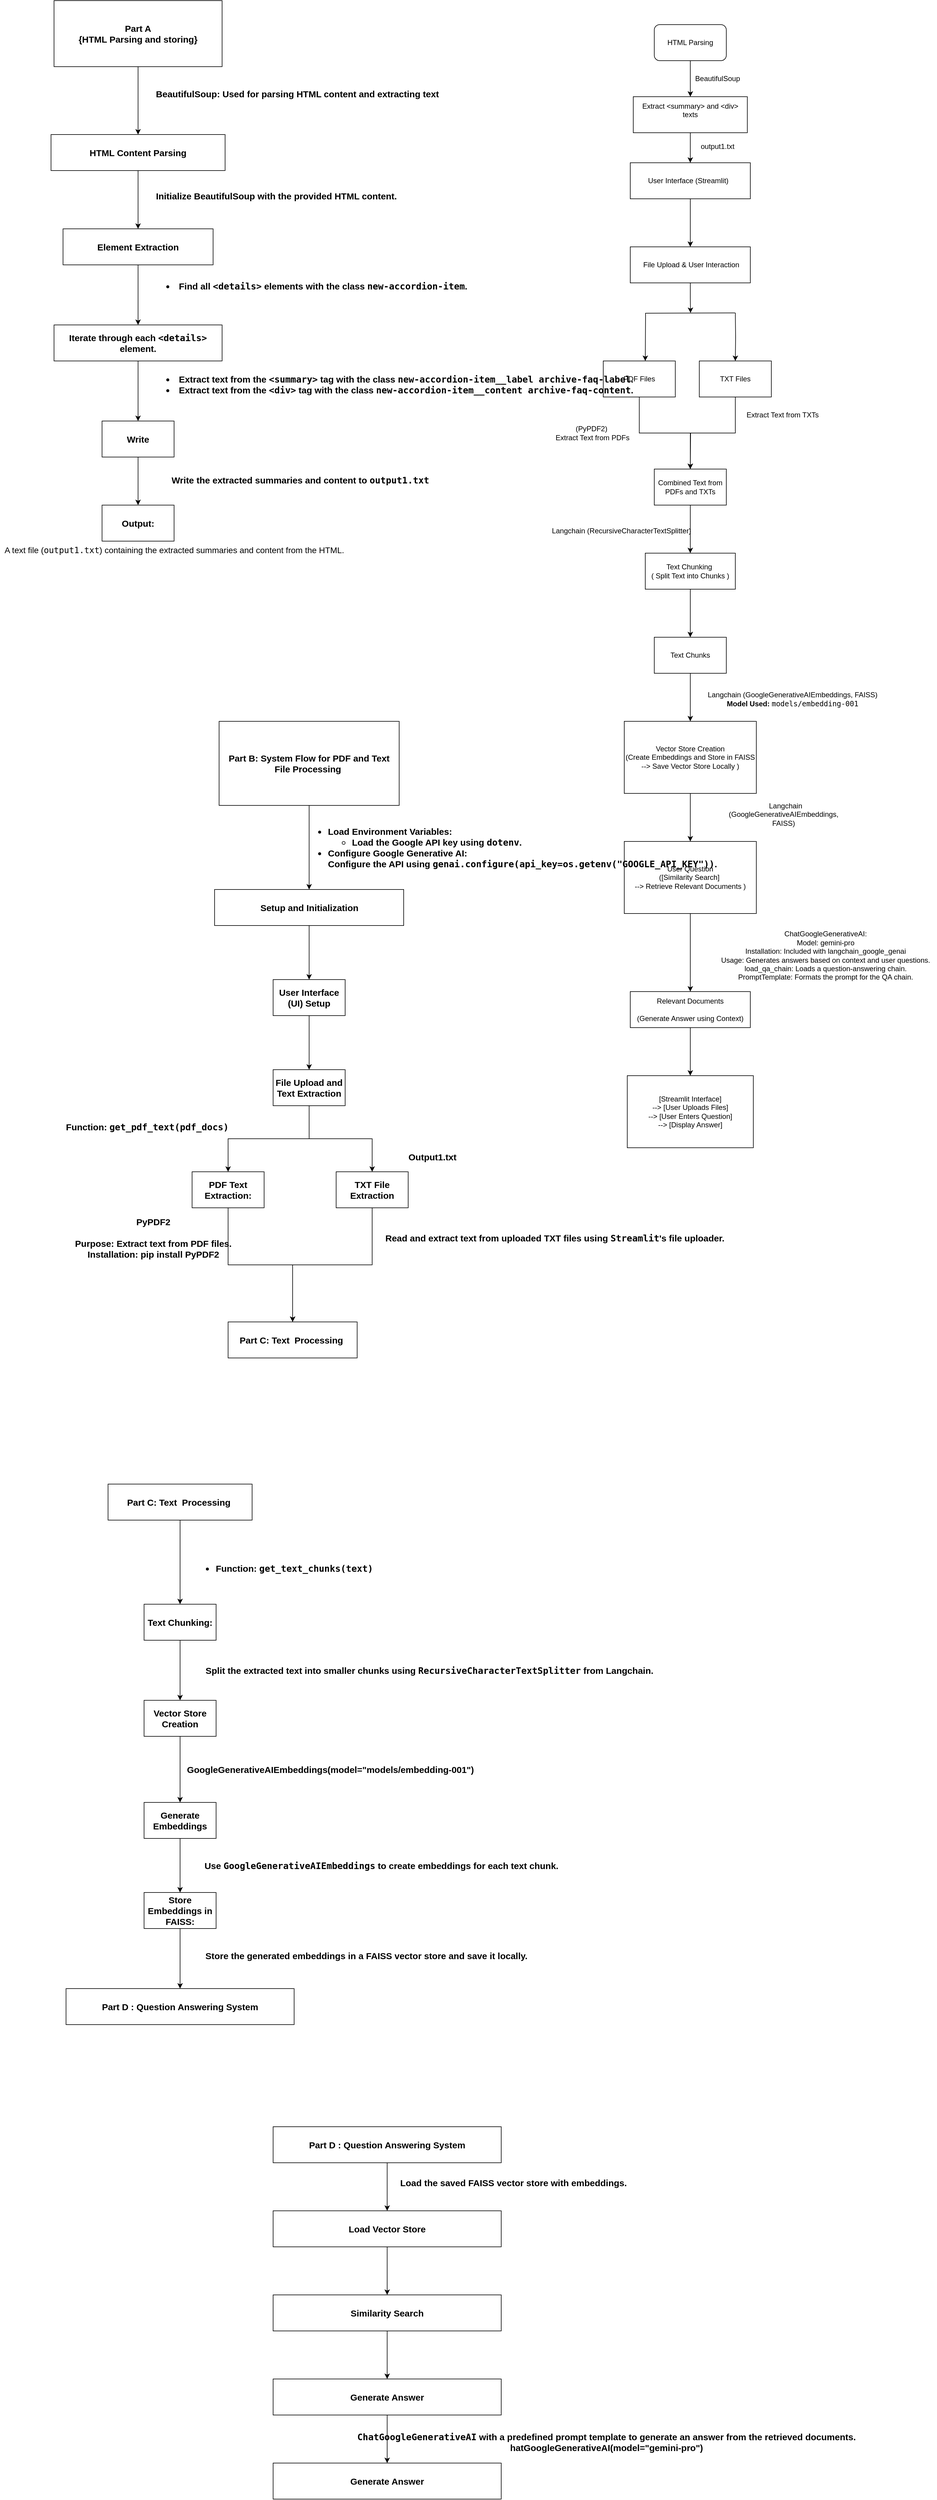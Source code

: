 <mxfile version="24.5.2" type="device">
  <diagram name="Page-1" id="zJCNUP0p3i1AfAWGumln">
    <mxGraphModel dx="2830" dy="1133" grid="1" gridSize="10" guides="1" tooltips="1" connect="1" arrows="1" fold="1" page="1" pageScale="1" pageWidth="850" pageHeight="1100" math="0" shadow="0">
      <root>
        <mxCell id="0" />
        <mxCell id="1" parent="0" />
        <mxCell id="zB3Grk-c7IvwzRDL8q11-29" style="edgeStyle=orthogonalEdgeStyle;rounded=0;orthogonalLoop=1;jettySize=auto;html=1;exitX=0.5;exitY=1;exitDx=0;exitDy=0;entryX=0.5;entryY=0;entryDx=0;entryDy=0;" parent="1" source="zB3Grk-c7IvwzRDL8q11-1" target="zB3Grk-c7IvwzRDL8q11-6" edge="1">
          <mxGeometry relative="1" as="geometry" />
        </mxCell>
        <mxCell id="zB3Grk-c7IvwzRDL8q11-1" value="&lt;span class=&quot;hljs-keyword&quot;&gt;User&lt;/span&gt; Interface (Streamlit)&amp;nbsp;&amp;nbsp;" style="whiteSpace=wrap;html=1;" parent="1" vertex="1">
          <mxGeometry x="350" y="330" width="200" height="60" as="geometry" />
        </mxCell>
        <mxCell id="zB3Grk-c7IvwzRDL8q11-8" value="" style="edgeStyle=orthogonalEdgeStyle;rounded=0;orthogonalLoop=1;jettySize=auto;html=1;" parent="1" target="zB3Grk-c7IvwzRDL8q11-7" edge="1">
          <mxGeometry relative="1" as="geometry">
            <mxPoint x="525" y="580" as="sourcePoint" />
          </mxGeometry>
        </mxCell>
        <mxCell id="zB3Grk-c7IvwzRDL8q11-22" style="edgeStyle=orthogonalEdgeStyle;rounded=0;orthogonalLoop=1;jettySize=auto;html=1;exitX=0.5;exitY=1;exitDx=0;exitDy=0;entryX=0.5;entryY=0;entryDx=0;entryDy=0;" parent="1" edge="1">
          <mxGeometry relative="1" as="geometry">
            <mxPoint x="525" y="580" as="sourcePoint" />
            <mxPoint x="375" y="660" as="targetPoint" />
          </mxGeometry>
        </mxCell>
        <mxCell id="zB3Grk-c7IvwzRDL8q11-24" style="edgeStyle=orthogonalEdgeStyle;rounded=0;orthogonalLoop=1;jettySize=auto;html=1;exitX=0.5;exitY=1;exitDx=0;exitDy=0;" parent="1" source="zB3Grk-c7IvwzRDL8q11-6" edge="1">
          <mxGeometry relative="1" as="geometry">
            <mxPoint x="450.412" y="580" as="targetPoint" />
          </mxGeometry>
        </mxCell>
        <mxCell id="zB3Grk-c7IvwzRDL8q11-6" value="&amp;nbsp;File Upload &lt;span class=&quot;hljs-operator&quot;&gt;&amp;amp;&lt;/span&gt; &lt;span class=&quot;hljs-keyword&quot;&gt;User&lt;/span&gt; Interaction" style="whiteSpace=wrap;html=1;" parent="1" vertex="1">
          <mxGeometry x="350" y="470" width="200" height="60" as="geometry" />
        </mxCell>
        <mxCell id="zB3Grk-c7IvwzRDL8q11-30" style="edgeStyle=orthogonalEdgeStyle;rounded=0;orthogonalLoop=1;jettySize=auto;html=1;exitX=0.5;exitY=1;exitDx=0;exitDy=0;" parent="1" source="zB3Grk-c7IvwzRDL8q11-7" edge="1">
          <mxGeometry relative="1" as="geometry">
            <mxPoint x="450" y="840" as="targetPoint" />
          </mxGeometry>
        </mxCell>
        <mxCell id="zB3Grk-c7IvwzRDL8q11-7" value="TXT Files" style="whiteSpace=wrap;html=1;" parent="1" vertex="1">
          <mxGeometry x="465" y="660" width="120" height="60" as="geometry" />
        </mxCell>
        <mxCell id="0QlMxC_onRyLjHsNwXQV-15" style="edgeStyle=orthogonalEdgeStyle;rounded=0;orthogonalLoop=1;jettySize=auto;html=1;exitX=0.5;exitY=1;exitDx=0;exitDy=0;entryX=0.5;entryY=0;entryDx=0;entryDy=0;" edge="1" parent="1" source="zB3Grk-c7IvwzRDL8q11-9" target="zB3Grk-c7IvwzRDL8q11-25">
          <mxGeometry relative="1" as="geometry" />
        </mxCell>
        <mxCell id="zB3Grk-c7IvwzRDL8q11-9" value="PDF Files" style="whiteSpace=wrap;html=1;" parent="1" vertex="1">
          <mxGeometry x="305" y="660" width="120" height="60" as="geometry" />
        </mxCell>
        <mxCell id="zB3Grk-c7IvwzRDL8q11-15" style="edgeStyle=orthogonalEdgeStyle;rounded=0;orthogonalLoop=1;jettySize=auto;html=1;exitX=0.5;exitY=1;exitDx=0;exitDy=0;" parent="1" source="zB3Grk-c7IvwzRDL8q11-14" edge="1">
          <mxGeometry relative="1" as="geometry">
            <mxPoint x="450.091" y="220" as="targetPoint" />
          </mxGeometry>
        </mxCell>
        <mxCell id="zB3Grk-c7IvwzRDL8q11-14" value="HTML Parsing" style="rounded=1;whiteSpace=wrap;html=1;" parent="1" vertex="1">
          <mxGeometry x="390" y="100" width="120" height="60" as="geometry" />
        </mxCell>
        <mxCell id="zB3Grk-c7IvwzRDL8q11-21" value="" style="edgeStyle=orthogonalEdgeStyle;rounded=0;orthogonalLoop=1;jettySize=auto;html=1;" parent="1" source="zB3Grk-c7IvwzRDL8q11-16" target="zB3Grk-c7IvwzRDL8q11-1" edge="1">
          <mxGeometry relative="1" as="geometry" />
        </mxCell>
        <mxCell id="zB3Grk-c7IvwzRDL8q11-16" value="Extract &amp;lt;summary&amp;gt; and &amp;lt;div&amp;gt; texts &lt;div&gt;&lt;br/&gt;&lt;/div&gt;" style="rounded=0;whiteSpace=wrap;html=1;" parent="1" vertex="1">
          <mxGeometry x="355" y="220" width="190" height="60" as="geometry" />
        </mxCell>
        <mxCell id="zB3Grk-c7IvwzRDL8q11-17" value="BeautifulSoup" style="text;html=1;align=center;verticalAlign=middle;resizable=0;points=[];autosize=1;strokeColor=none;fillColor=none;" parent="1" vertex="1">
          <mxGeometry x="445" y="175" width="100" height="30" as="geometry" />
        </mxCell>
        <mxCell id="zB3Grk-c7IvwzRDL8q11-34" value="" style="edgeStyle=orthogonalEdgeStyle;rounded=0;orthogonalLoop=1;jettySize=auto;html=1;" parent="1" source="zB3Grk-c7IvwzRDL8q11-25" target="zB3Grk-c7IvwzRDL8q11-33" edge="1">
          <mxGeometry relative="1" as="geometry" />
        </mxCell>
        <mxCell id="zB3Grk-c7IvwzRDL8q11-25" value="Combined Text from PDFs and TXTs" style="whiteSpace=wrap;html=1;" parent="1" vertex="1">
          <mxGeometry x="390" y="840" width="120" height="60" as="geometry" />
        </mxCell>
        <mxCell id="zB3Grk-c7IvwzRDL8q11-28" value="output1.txt" style="text;html=1;align=center;verticalAlign=middle;resizable=0;points=[];autosize=1;strokeColor=none;fillColor=none;" parent="1" vertex="1">
          <mxGeometry x="455" y="288" width="80" height="30" as="geometry" />
        </mxCell>
        <mxCell id="zB3Grk-c7IvwzRDL8q11-31" value="(PyPDF2)&lt;br&gt;&amp;nbsp;Extract Text from PDFs" style="text;html=1;align=center;verticalAlign=middle;resizable=0;points=[];autosize=1;strokeColor=none;fillColor=none;" parent="1" vertex="1">
          <mxGeometry x="210" y="760" width="150" height="40" as="geometry" />
        </mxCell>
        <mxCell id="zB3Grk-c7IvwzRDL8q11-32" value="Extract Text from TXTs&amp;nbsp;" style="text;html=1;align=center;verticalAlign=middle;resizable=0;points=[];autosize=1;strokeColor=none;fillColor=none;" parent="1" vertex="1">
          <mxGeometry x="530" y="735" width="150" height="30" as="geometry" />
        </mxCell>
        <mxCell id="zB3Grk-c7IvwzRDL8q11-38" value="" style="edgeStyle=orthogonalEdgeStyle;rounded=0;orthogonalLoop=1;jettySize=auto;html=1;" parent="1" source="zB3Grk-c7IvwzRDL8q11-33" edge="1">
          <mxGeometry relative="1" as="geometry">
            <mxPoint x="450" y="1120" as="targetPoint" />
          </mxGeometry>
        </mxCell>
        <mxCell id="zB3Grk-c7IvwzRDL8q11-33" value="Text Chunking&amp;nbsp;&lt;div&gt;( Split Text into Chunks )&lt;/div&gt;" style="whiteSpace=wrap;html=1;" parent="1" vertex="1">
          <mxGeometry x="375" y="980" width="150" height="60" as="geometry" />
        </mxCell>
        <mxCell id="zB3Grk-c7IvwzRDL8q11-35" value=" Langchain (RecursiveCharacterTextSplitter)" style="text;html=1;align=center;verticalAlign=middle;resizable=0;points=[];autosize=1;strokeColor=none;fillColor=none;" parent="1" vertex="1">
          <mxGeometry x="205" y="928" width="260" height="30" as="geometry" />
        </mxCell>
        <mxCell id="zB3Grk-c7IvwzRDL8q11-41" value="" style="edgeStyle=orthogonalEdgeStyle;rounded=0;orthogonalLoop=1;jettySize=auto;html=1;" parent="1" source="zB3Grk-c7IvwzRDL8q11-39" target="zB3Grk-c7IvwzRDL8q11-40" edge="1">
          <mxGeometry relative="1" as="geometry" />
        </mxCell>
        <mxCell id="zB3Grk-c7IvwzRDL8q11-39" value="Text Chunks" style="rounded=0;whiteSpace=wrap;html=1;" parent="1" vertex="1">
          <mxGeometry x="390" y="1120" width="120" height="60" as="geometry" />
        </mxCell>
        <mxCell id="zB3Grk-c7IvwzRDL8q11-44" value="" style="edgeStyle=orthogonalEdgeStyle;rounded=0;orthogonalLoop=1;jettySize=auto;html=1;" parent="1" source="zB3Grk-c7IvwzRDL8q11-40" target="zB3Grk-c7IvwzRDL8q11-43" edge="1">
          <mxGeometry relative="1" as="geometry" />
        </mxCell>
        <mxCell id="zB3Grk-c7IvwzRDL8q11-40" value="Vector Store Creation&lt;div&gt;(Create Embeddings and Store in FAISS &lt;br/&gt;    --&amp;gt; Save Vector Store Locally )&lt;/div&gt;" style="rounded=0;whiteSpace=wrap;html=1;" parent="1" vertex="1">
          <mxGeometry x="340" y="1260" width="220" height="120" as="geometry" />
        </mxCell>
        <mxCell id="zB3Grk-c7IvwzRDL8q11-42" value="Langchain (GoogleGenerativeAIEmbeddings, FAISS)&lt;div&gt;&lt;strong&gt;Model Used:&lt;/strong&gt; &lt;code&gt;models/embedding-001&lt;/code&gt;&lt;br&gt;&lt;/div&gt;" style="text;html=1;align=center;verticalAlign=middle;resizable=0;points=[];autosize=1;strokeColor=none;fillColor=none;" parent="1" vertex="1">
          <mxGeometry x="465" y="1203" width="310" height="40" as="geometry" />
        </mxCell>
        <mxCell id="zB3Grk-c7IvwzRDL8q11-47" value="" style="edgeStyle=orthogonalEdgeStyle;rounded=0;orthogonalLoop=1;jettySize=auto;html=1;" parent="1" source="zB3Grk-c7IvwzRDL8q11-43" target="zB3Grk-c7IvwzRDL8q11-46" edge="1">
          <mxGeometry relative="1" as="geometry" />
        </mxCell>
        <mxCell id="zB3Grk-c7IvwzRDL8q11-43" value="User Question&lt;div&gt;([Similarity Search]&amp;nbsp;&lt;/div&gt;&lt;div&gt;--&amp;gt; Retrieve Relevant Documents )&lt;/div&gt;" style="rounded=0;whiteSpace=wrap;html=1;" parent="1" vertex="1">
          <mxGeometry x="340" y="1460" width="220" height="120" as="geometry" />
        </mxCell>
        <mxCell id="zB3Grk-c7IvwzRDL8q11-45" value="&lt;span style=&quot;text-wrap: wrap;&quot;&gt;&amp;nbsp; Langchain (GoogleGenerativeAIEmbeddings, FAISS)&lt;/span&gt;" style="text;html=1;align=center;verticalAlign=middle;resizable=0;points=[];autosize=1;strokeColor=none;fillColor=none;" parent="1" vertex="1">
          <mxGeometry x="450" y="1400" width="310" height="30" as="geometry" />
        </mxCell>
        <mxCell id="zB3Grk-c7IvwzRDL8q11-50" value="" style="edgeStyle=orthogonalEdgeStyle;rounded=0;orthogonalLoop=1;jettySize=auto;html=1;" parent="1" source="zB3Grk-c7IvwzRDL8q11-46" target="zB3Grk-c7IvwzRDL8q11-49" edge="1">
          <mxGeometry relative="1" as="geometry" />
        </mxCell>
        <mxCell id="zB3Grk-c7IvwzRDL8q11-46" value="Relevant Documents&lt;div&gt;&lt;br&gt;(Generate Answer using Context)&lt;/div&gt;" style="whiteSpace=wrap;html=1;rounded=0;" parent="1" vertex="1">
          <mxGeometry x="350" y="1710" width="200" height="60" as="geometry" />
        </mxCell>
        <mxCell id="zB3Grk-c7IvwzRDL8q11-48" value="&lt;div&gt;ChatGoogleGenerativeAI:&lt;/div&gt;&lt;div&gt;Model: gemini-pro&lt;/div&gt;&lt;div&gt;Installation: Included with langchain_google_genai&lt;/div&gt;&lt;div&gt;Usage: Generates answers based on context and user questions.&lt;/div&gt;&lt;div&gt;load_qa_chain: Loads a question-answering chain.&lt;/div&gt;&lt;div&gt;PromptTemplate: Formats the prompt for the QA chain.&lt;/div&gt;" style="text;html=1;align=center;verticalAlign=middle;resizable=0;points=[];autosize=1;strokeColor=none;fillColor=none;" parent="1" vertex="1">
          <mxGeometry x="490" y="1600" width="370" height="100" as="geometry" />
        </mxCell>
        <mxCell id="zB3Grk-c7IvwzRDL8q11-49" value="[Streamlit Interface] &lt;br/&gt;    --&amp;gt; [User Uploads Files]&lt;br/&gt;    --&amp;gt; [User Enters Question]&lt;br/&gt;    --&amp;gt; [Display Answer]" style="rounded=0;whiteSpace=wrap;html=1;" parent="1" vertex="1">
          <mxGeometry x="345" y="1850" width="210" height="120" as="geometry" />
        </mxCell>
        <mxCell id="0QlMxC_onRyLjHsNwXQV-3" value="" style="edgeStyle=orthogonalEdgeStyle;rounded=0;orthogonalLoop=1;jettySize=auto;html=1;fontStyle=1;fontSize=15;" edge="1" parent="1" source="0QlMxC_onRyLjHsNwXQV-1" target="0QlMxC_onRyLjHsNwXQV-2">
          <mxGeometry relative="1" as="geometry" />
        </mxCell>
        <mxCell id="0QlMxC_onRyLjHsNwXQV-1" value="&lt;font style=&quot;font-size: 15px;&quot;&gt;&lt;span style=&quot;font-size: 15px;&quot;&gt;Part A&lt;/span&gt;&lt;/font&gt;&lt;div style=&quot;font-size: 15px;&quot;&gt;&lt;font style=&quot;font-size: 15px;&quot;&gt;&lt;span style=&quot;font-size: 15px;&quot;&gt;{HTML Parsing and storing}&lt;/span&gt;&lt;/font&gt;&lt;/div&gt;" style="rounded=0;whiteSpace=wrap;html=1;fontStyle=1;fontSize=15;" vertex="1" parent="1">
          <mxGeometry x="-610" y="60" width="280" height="110" as="geometry" />
        </mxCell>
        <mxCell id="0QlMxC_onRyLjHsNwXQV-6" value="" style="edgeStyle=orthogonalEdgeStyle;rounded=0;orthogonalLoop=1;jettySize=auto;html=1;fontStyle=1;fontSize=15;" edge="1" parent="1" source="0QlMxC_onRyLjHsNwXQV-2" target="0QlMxC_onRyLjHsNwXQV-5">
          <mxGeometry relative="1" as="geometry" />
        </mxCell>
        <mxCell id="0QlMxC_onRyLjHsNwXQV-2" value="&lt;font style=&quot;font-size: 15px;&quot;&gt;&lt;span style=&quot;font-size: 15px;&quot;&gt;HTML Content Parsing&lt;/span&gt;&lt;/font&gt;" style="whiteSpace=wrap;html=1;rounded=0;fontStyle=1;fontSize=15;" vertex="1" parent="1">
          <mxGeometry x="-615" y="283" width="290" height="60" as="geometry" />
        </mxCell>
        <mxCell id="0QlMxC_onRyLjHsNwXQV-4" value="&lt;font style=&quot;font-size: 15px;&quot;&gt;&lt;strong style=&quot;font-size: 15px;&quot;&gt;BeautifulSoup:&lt;/strong&gt; Used for parsing HTML content and extracting text&lt;/font&gt;" style="text;html=1;align=center;verticalAlign=middle;resizable=0;points=[];autosize=1;strokeColor=none;fillColor=none;fontStyle=1;fontSize=15;" vertex="1" parent="1">
          <mxGeometry x="-440" y="200" width="470" height="30" as="geometry" />
        </mxCell>
        <mxCell id="0QlMxC_onRyLjHsNwXQV-9" value="" style="edgeStyle=orthogonalEdgeStyle;rounded=0;orthogonalLoop=1;jettySize=auto;html=1;fontStyle=1;fontSize=15;" edge="1" parent="1" source="0QlMxC_onRyLjHsNwXQV-5" target="0QlMxC_onRyLjHsNwXQV-8">
          <mxGeometry relative="1" as="geometry" />
        </mxCell>
        <mxCell id="0QlMxC_onRyLjHsNwXQV-5" value="&lt;span style=&quot;font-size: 15px;&quot;&gt;&lt;font style=&quot;font-size: 15px;&quot;&gt;Element Extraction&lt;/font&gt;&lt;/span&gt;" style="rounded=0;whiteSpace=wrap;html=1;fontStyle=1;fontSize=15;" vertex="1" parent="1">
          <mxGeometry x="-595" y="440" width="250" height="60" as="geometry" />
        </mxCell>
        <mxCell id="0QlMxC_onRyLjHsNwXQV-7" value="&lt;div style=&quot;font-size: 15px;&quot;&gt;&lt;span style=&quot;background-color: initial; font-size: 15px;&quot;&gt;&lt;font style=&quot;font-size: 15px;&quot;&gt;Initialize BeautifulSoup with the provided HTML content.&lt;/font&gt;&lt;/span&gt;&lt;br style=&quot;font-size: 15px;&quot;&gt;&lt;/div&gt;" style="text;html=1;align=center;verticalAlign=middle;resizable=0;points=[];autosize=1;strokeColor=none;fillColor=none;fontStyle=1;fontSize=15;" vertex="1" parent="1">
          <mxGeometry x="-435" y="370" width="390" height="30" as="geometry" />
        </mxCell>
        <mxCell id="0QlMxC_onRyLjHsNwXQV-13" value="" style="edgeStyle=orthogonalEdgeStyle;rounded=0;orthogonalLoop=1;jettySize=auto;html=1;fontStyle=1;fontSize=15;" edge="1" parent="1" source="0QlMxC_onRyLjHsNwXQV-8" target="0QlMxC_onRyLjHsNwXQV-12">
          <mxGeometry relative="1" as="geometry" />
        </mxCell>
        <mxCell id="0QlMxC_onRyLjHsNwXQV-8" value="&lt;font style=&quot;font-size: 15px;&quot;&gt;&lt;span style=&quot;font-size: 15px;&quot;&gt;Iterate through each &lt;code style=&quot;font-size: 15px;&quot;&gt;&amp;lt;details&amp;gt;&lt;/code&gt; element.&lt;/span&gt;&lt;/font&gt;" style="rounded=0;whiteSpace=wrap;html=1;align=center;fontStyle=1;fontSize=15;" vertex="1" parent="1">
          <mxGeometry x="-610" y="600" width="280" height="60" as="geometry" />
        </mxCell>
        <mxCell id="0QlMxC_onRyLjHsNwXQV-10" value="&lt;li style=&quot;font-size: 15px;&quot;&gt;&lt;font style=&quot;font-size: 15px;&quot;&gt;Find all &lt;code style=&quot;font-size: 15px;&quot;&gt;&amp;lt;details&amp;gt;&lt;/code&gt; elements with the class &lt;code style=&quot;font-size: 15px;&quot;&gt;new-accordion-item&lt;/code&gt;.&lt;/font&gt;&lt;/li&gt;" style="text;html=1;align=left;verticalAlign=middle;resizable=0;points=[];autosize=1;strokeColor=none;fillColor=none;fontStyle=1;fontSize=15;" vertex="1" parent="1">
          <mxGeometry x="-425" y="520" width="490" height="30" as="geometry" />
        </mxCell>
        <mxCell id="0QlMxC_onRyLjHsNwXQV-17" value="" style="edgeStyle=orthogonalEdgeStyle;rounded=0;orthogonalLoop=1;jettySize=auto;html=1;fontStyle=1;fontSize=15;" edge="1" parent="1" source="0QlMxC_onRyLjHsNwXQV-12" target="0QlMxC_onRyLjHsNwXQV-16">
          <mxGeometry relative="1" as="geometry" />
        </mxCell>
        <mxCell id="0QlMxC_onRyLjHsNwXQV-12" value="&lt;font style=&quot;font-size: 15px;&quot;&gt;&lt;span style=&quot;font-size: 15px;&quot;&gt;Write&lt;/span&gt;&lt;/font&gt;" style="rounded=0;whiteSpace=wrap;html=1;fontStyle=1;fontSize=15;" vertex="1" parent="1">
          <mxGeometry x="-530" y="760" width="120" height="60" as="geometry" />
        </mxCell>
        <mxCell id="0QlMxC_onRyLjHsNwXQV-14" value="&lt;div style=&quot;font-size: 15px;&quot;&gt;&lt;br style=&quot;font-size: 15px;&quot;&gt;&lt;/div&gt;&lt;div style=&quot;font-size: 15px;&quot;&gt;&lt;li style=&quot;font-size: 15px;&quot;&gt;Extract text from the&amp;nbsp;&lt;code style=&quot;font-size: 15px;&quot;&gt;&amp;lt;summary&amp;gt;&lt;/code&gt;&amp;nbsp;tag with the class&amp;nbsp;&lt;code style=&quot;font-size: 15px;&quot;&gt;new-accordion-item__label archive-faq-label&lt;/code&gt;.&lt;/li&gt;&lt;li style=&quot;font-size: 15px;&quot;&gt;Extract text from the&amp;nbsp;&lt;code style=&quot;font-size: 15px;&quot;&gt;&amp;lt;div&amp;gt;&lt;/code&gt;&amp;nbsp;tag with the class &lt;code style=&quot;font-size: 15px;&quot;&gt;new-accordion-item__content archive-faq-content&lt;/code&gt;.&lt;/li&gt;&lt;/div&gt;" style="text;html=1;align=left;verticalAlign=middle;resizable=0;points=[];autosize=1;strokeColor=none;fillColor=none;fontStyle=1;fontSize=15;" vertex="1" parent="1">
          <mxGeometry x="-425" y="655" width="740" height="70" as="geometry" />
        </mxCell>
        <mxCell id="0QlMxC_onRyLjHsNwXQV-16" value="&lt;p style=&quot;font-size: 15px;&quot;&gt;&lt;strong style=&quot;font-size: 15px;&quot;&gt;Output:&lt;/strong&gt;&lt;/p&gt;" style="rounded=0;whiteSpace=wrap;html=1;fontStyle=1;fontSize=15;" vertex="1" parent="1">
          <mxGeometry x="-530" y="900" width="120" height="60" as="geometry" />
        </mxCell>
        <mxCell id="0QlMxC_onRyLjHsNwXQV-18" value="&lt;div style=&quot;font-size: 15px;&quot;&gt;&lt;span style=&quot;font-size: 15px; text-wrap: wrap;&quot;&gt;&lt;br style=&quot;font-size: 15px;&quot;&gt;&lt;/span&gt;&lt;/div&gt;" style="text;html=1;align=left;verticalAlign=middle;resizable=0;points=[];autosize=1;strokeColor=none;fillColor=none;fontStyle=1;fontSize=15;" vertex="1" parent="1">
          <mxGeometry x="-390" y="883" width="20" height="30" as="geometry" />
        </mxCell>
        <mxCell id="0QlMxC_onRyLjHsNwXQV-20" value="&lt;font style=&quot;font-size: 14px;&quot;&gt;A text file (&lt;code&gt;output1.txt&lt;/code&gt;) containing the extracted summaries and content from the HTML.&lt;/font&gt;" style="text;html=1;align=center;verticalAlign=middle;resizable=0;points=[];autosize=1;strokeColor=none;fillColor=none;" vertex="1" parent="1">
          <mxGeometry x="-700" y="960" width="580" height="30" as="geometry" />
        </mxCell>
        <mxCell id="0QlMxC_onRyLjHsNwXQV-21" value="Write the extracted summaries and content to &lt;code style=&quot;font-size: 15px;&quot;&gt;output1.txt&lt;/code&gt;" style="text;html=1;align=center;verticalAlign=middle;resizable=0;points=[];autosize=1;strokeColor=none;fillColor=none;fontSize=15;fontStyle=1" vertex="1" parent="1">
          <mxGeometry x="-410" y="843" width="420" height="30" as="geometry" />
        </mxCell>
        <mxCell id="0QlMxC_onRyLjHsNwXQV-25" value="" style="edgeStyle=orthogonalEdgeStyle;rounded=0;orthogonalLoop=1;jettySize=auto;html=1;fontSize=15;fontStyle=1" edge="1" parent="1" source="0QlMxC_onRyLjHsNwXQV-22" target="0QlMxC_onRyLjHsNwXQV-24">
          <mxGeometry relative="1" as="geometry" />
        </mxCell>
        <mxCell id="0QlMxC_onRyLjHsNwXQV-22" value="&lt;font style=&quot;font-size: 15px;&quot;&gt;&lt;span style=&quot;font-size: 15px;&quot;&gt;Part B: System Flow for PDF and Text File Processing&amp;nbsp;&lt;/span&gt;&lt;/font&gt;" style="rounded=0;whiteSpace=wrap;html=1;fontSize=15;fontStyle=1" vertex="1" parent="1">
          <mxGeometry x="-335" y="1260" width="300" height="140" as="geometry" />
        </mxCell>
        <mxCell id="0QlMxC_onRyLjHsNwXQV-23" value="Part C: Text&amp;nbsp; Processing&amp;nbsp;" style="rounded=0;whiteSpace=wrap;html=1;fontSize=15;fontStyle=1" vertex="1" parent="1">
          <mxGeometry x="-320" y="2260" width="215" height="60" as="geometry" />
        </mxCell>
        <mxCell id="0QlMxC_onRyLjHsNwXQV-27" value="" style="edgeStyle=orthogonalEdgeStyle;rounded=0;orthogonalLoop=1;jettySize=auto;html=1;fontSize=15;fontStyle=1" edge="1" parent="1" source="0QlMxC_onRyLjHsNwXQV-24" target="0QlMxC_onRyLjHsNwXQV-26">
          <mxGeometry relative="1" as="geometry" />
        </mxCell>
        <mxCell id="0QlMxC_onRyLjHsNwXQV-24" value="&lt;span style=&quot;font-size: 15px;&quot;&gt;&lt;font style=&quot;font-size: 15px;&quot;&gt;Setup and Initialization&lt;/font&gt;&lt;/span&gt;" style="rounded=0;whiteSpace=wrap;html=1;fontSize=15;fontStyle=1" vertex="1" parent="1">
          <mxGeometry x="-342.5" y="1540" width="315" height="60" as="geometry" />
        </mxCell>
        <mxCell id="0QlMxC_onRyLjHsNwXQV-29" value="" style="edgeStyle=orthogonalEdgeStyle;rounded=0;orthogonalLoop=1;jettySize=auto;html=1;fontSize=15;fontStyle=1" edge="1" parent="1" source="0QlMxC_onRyLjHsNwXQV-26" target="0QlMxC_onRyLjHsNwXQV-28">
          <mxGeometry relative="1" as="geometry" />
        </mxCell>
        <mxCell id="0QlMxC_onRyLjHsNwXQV-26" value="User Interface (UI) Setup" style="rounded=0;whiteSpace=wrap;html=1;fontSize=15;fontStyle=1" vertex="1" parent="1">
          <mxGeometry x="-245" y="1690" width="120" height="60" as="geometry" />
        </mxCell>
        <mxCell id="0QlMxC_onRyLjHsNwXQV-32" style="edgeStyle=orthogonalEdgeStyle;rounded=0;orthogonalLoop=1;jettySize=auto;html=1;exitX=0.5;exitY=1;exitDx=0;exitDy=0;fontSize=15;fontStyle=1" edge="1" parent="1" source="0QlMxC_onRyLjHsNwXQV-28" target="0QlMxC_onRyLjHsNwXQV-30">
          <mxGeometry relative="1" as="geometry" />
        </mxCell>
        <mxCell id="0QlMxC_onRyLjHsNwXQV-28" value="File Upload and Text Extraction" style="rounded=0;whiteSpace=wrap;html=1;fontSize=15;fontStyle=1" vertex="1" parent="1">
          <mxGeometry x="-245" y="1840" width="120" height="60" as="geometry" />
        </mxCell>
        <mxCell id="0QlMxC_onRyLjHsNwXQV-36" style="edgeStyle=orthogonalEdgeStyle;rounded=0;orthogonalLoop=1;jettySize=auto;html=1;exitX=0.5;exitY=1;exitDx=0;exitDy=0;entryX=0.5;entryY=0;entryDx=0;entryDy=0;fontSize=15;fontStyle=1" edge="1" parent="1" source="0QlMxC_onRyLjHsNwXQV-30" target="0QlMxC_onRyLjHsNwXQV-23">
          <mxGeometry relative="1" as="geometry" />
        </mxCell>
        <mxCell id="0QlMxC_onRyLjHsNwXQV-30" value="PDF Text Extraction:" style="rounded=0;whiteSpace=wrap;html=1;fontSize=15;fontStyle=1" vertex="1" parent="1">
          <mxGeometry x="-380" y="2010" width="120" height="60" as="geometry" />
        </mxCell>
        <mxCell id="0QlMxC_onRyLjHsNwXQV-33" style="edgeStyle=orthogonalEdgeStyle;rounded=0;orthogonalLoop=1;jettySize=auto;html=1;exitX=0.5;exitY=1;exitDx=0;exitDy=0;fontSize=15;fontStyle=1" edge="1" parent="1" target="0QlMxC_onRyLjHsNwXQV-34" source="0QlMxC_onRyLjHsNwXQV-28">
          <mxGeometry relative="1" as="geometry">
            <mxPoint x="50" y="1861" as="sourcePoint" />
          </mxGeometry>
        </mxCell>
        <mxCell id="0QlMxC_onRyLjHsNwXQV-38" style="edgeStyle=orthogonalEdgeStyle;rounded=0;orthogonalLoop=1;jettySize=auto;html=1;exitX=0.5;exitY=1;exitDx=0;exitDy=0;entryX=0.5;entryY=0;entryDx=0;entryDy=0;fontSize=15;fontStyle=1" edge="1" parent="1" source="0QlMxC_onRyLjHsNwXQV-34" target="0QlMxC_onRyLjHsNwXQV-23">
          <mxGeometry relative="1" as="geometry" />
        </mxCell>
        <mxCell id="0QlMxC_onRyLjHsNwXQV-34" value="TXT File Extraction" style="rounded=0;whiteSpace=wrap;html=1;fontSize=15;fontStyle=1" vertex="1" parent="1">
          <mxGeometry x="-140" y="2010" width="120" height="60" as="geometry" />
        </mxCell>
        <mxCell id="0QlMxC_onRyLjHsNwXQV-45" value="" style="edgeStyle=orthogonalEdgeStyle;rounded=0;orthogonalLoop=1;jettySize=auto;html=1;fontSize=15;fontStyle=1" edge="1" parent="1" source="0QlMxC_onRyLjHsNwXQV-43" target="0QlMxC_onRyLjHsNwXQV-44">
          <mxGeometry relative="1" as="geometry" />
        </mxCell>
        <mxCell id="0QlMxC_onRyLjHsNwXQV-43" value="&lt;font style=&quot;font-size: 15px;&quot;&gt;&lt;span style=&quot;font-size: 15px;&quot;&gt;Part C: Text&amp;nbsp; Processing&amp;nbsp;&lt;/span&gt;&lt;/font&gt;" style="rounded=0;whiteSpace=wrap;html=1;fontSize=15;fontStyle=1" vertex="1" parent="1">
          <mxGeometry x="-520" y="2530" width="240" height="60" as="geometry" />
        </mxCell>
        <mxCell id="0QlMxC_onRyLjHsNwXQV-47" value="" style="edgeStyle=orthogonalEdgeStyle;rounded=0;orthogonalLoop=1;jettySize=auto;html=1;fontSize=15;fontStyle=1" edge="1" parent="1" source="0QlMxC_onRyLjHsNwXQV-44" target="0QlMxC_onRyLjHsNwXQV-46">
          <mxGeometry relative="1" as="geometry" />
        </mxCell>
        <mxCell id="0QlMxC_onRyLjHsNwXQV-44" value="Text Chunking:" style="rounded=0;whiteSpace=wrap;html=1;fontSize=15;fontStyle=1" vertex="1" parent="1">
          <mxGeometry x="-460" y="2730" width="120" height="60" as="geometry" />
        </mxCell>
        <mxCell id="0QlMxC_onRyLjHsNwXQV-59" style="edgeStyle=orthogonalEdgeStyle;rounded=0;orthogonalLoop=1;jettySize=auto;html=1;exitX=0.5;exitY=1;exitDx=0;exitDy=0;entryX=0.5;entryY=0;entryDx=0;entryDy=0;fontStyle=1;fontSize=15;" edge="1" parent="1" source="0QlMxC_onRyLjHsNwXQV-46" target="0QlMxC_onRyLjHsNwXQV-58">
          <mxGeometry relative="1" as="geometry" />
        </mxCell>
        <mxCell id="0QlMxC_onRyLjHsNwXQV-46" value="Vector Store Creation" style="whiteSpace=wrap;html=1;rounded=0;fontSize=15;fontStyle=1" vertex="1" parent="1">
          <mxGeometry x="-460" y="2890" width="120" height="60" as="geometry" />
        </mxCell>
        <mxCell id="0QlMxC_onRyLjHsNwXQV-63" value="" style="edgeStyle=orthogonalEdgeStyle;rounded=0;orthogonalLoop=1;jettySize=auto;html=1;fontStyle=1;fontSize=15;" edge="1" parent="1" source="0QlMxC_onRyLjHsNwXQV-48" target="0QlMxC_onRyLjHsNwXQV-62">
          <mxGeometry relative="1" as="geometry" />
        </mxCell>
        <mxCell id="0QlMxC_onRyLjHsNwXQV-48" value="Store Embeddings in FAISS:" style="whiteSpace=wrap;html=1;rounded=0;fontSize=15;fontStyle=1" vertex="1" parent="1">
          <mxGeometry x="-460" y="3210" width="120" height="60" as="geometry" />
        </mxCell>
        <mxCell id="0QlMxC_onRyLjHsNwXQV-51" value="&lt;ul style=&quot;font-size: 15px;&quot;&gt;&lt;li style=&quot;font-size: 15px;&quot;&gt;&lt;div style=&quot;text-align: left; font-size: 15px;&quot;&gt;&lt;span style=&quot;background-color: initial; font-size: 15px;&quot;&gt;&lt;span style=&quot;font-size: 15px;&quot;&gt;Load Environment Variables:&lt;/span&gt;&lt;/span&gt;&lt;/div&gt;&lt;ul style=&quot;font-size: 15px;&quot;&gt;&lt;li style=&quot;text-align: left; font-size: 15px;&quot;&gt;&lt;span style=&quot;font-size: 15px;&quot;&gt;Load the Google API key using &lt;code style=&quot;font-size: 15px;&quot;&gt;dotenv&lt;/code&gt;.&lt;/span&gt;&lt;/li&gt;&lt;/ul&gt;&lt;/li&gt;&lt;li style=&quot;font-size: 15px;&quot;&gt;&lt;div style=&quot;text-align: left; font-size: 15px;&quot;&gt;&lt;span style=&quot;background-color: initial; font-size: 15px;&quot;&gt;&lt;span style=&quot;font-size: 15px;&quot;&gt;Configure Google Generative AI:&lt;/span&gt;&lt;/span&gt;&lt;/div&gt;&lt;div style=&quot;text-align: left; font-size: 15px;&quot;&gt;&lt;span style=&quot;font-size: 15px;&quot;&gt;&lt;span style=&quot;background-color: initial; font-size: 15px;&quot;&gt;Configure the API using &lt;/span&gt;&lt;code style=&quot;background-color: initial; font-size: 15px;&quot;&gt;genai.configure(api_key=os.getenv(&quot;GOOGLE_API_KEY&quot;))&lt;/code&gt;&lt;span style=&quot;background-color: initial; font-size: 15px;&quot;&gt;.&lt;/span&gt;&lt;/span&gt;&lt;/div&gt;&lt;/li&gt;&lt;/ul&gt;" style="text;html=1;align=center;verticalAlign=middle;resizable=0;points=[];autosize=1;strokeColor=none;fillColor=none;fontStyle=1;fontSize=15;" vertex="1" parent="1">
          <mxGeometry x="-180" y="1410" width="660" height="120" as="geometry" />
        </mxCell>
        <mxCell id="0QlMxC_onRyLjHsNwXQV-52" value="&lt;font style=&quot;font-size: 15px;&quot;&gt;&lt;span style=&quot;font-size: 15px;&quot;&gt;Function: &lt;code style=&quot;font-size: 15px;&quot;&gt;get_pdf_text(pdf_docs)&lt;/code&gt;&lt;/span&gt;&lt;/font&gt;" style="text;html=1;align=center;verticalAlign=middle;resizable=0;points=[];autosize=1;strokeColor=none;fillColor=none;fontStyle=1;fontSize=15;" vertex="1" parent="1">
          <mxGeometry x="-590" y="1920" width="270" height="30" as="geometry" />
        </mxCell>
        <mxCell id="0QlMxC_onRyLjHsNwXQV-53" value="&lt;div style=&quot;font-size: 15px;&quot;&gt;&lt;font style=&quot;font-size: 15px;&quot;&gt;&lt;span style=&quot;font-size: 15px;&quot;&gt;PyPDF2&lt;/span&gt;&lt;/font&gt;&lt;/div&gt;&lt;div style=&quot;font-size: 15px;&quot;&gt;&lt;font style=&quot;font-size: 15px;&quot;&gt;&lt;span style=&quot;font-size: 15px;&quot;&gt;&lt;br style=&quot;font-size: 15px;&quot;&gt;&lt;/span&gt;&lt;/font&gt;&lt;/div&gt;&lt;div style=&quot;font-size: 15px;&quot;&gt;&lt;font style=&quot;font-size: 15px;&quot;&gt;&lt;span style=&quot;font-size: 15px;&quot;&gt;Purpose: Extract text from PDF files.&lt;/span&gt;&lt;/font&gt;&lt;/div&gt;&lt;div style=&quot;font-size: 15px;&quot;&gt;&lt;font style=&quot;font-size: 15px;&quot;&gt;&lt;span style=&quot;font-size: 15px;&quot;&gt;Installation: pip install PyPDF2&lt;/span&gt;&lt;/font&gt;&lt;/div&gt;" style="text;html=1;align=center;verticalAlign=middle;resizable=0;points=[];autosize=1;strokeColor=none;fillColor=none;fontStyle=1;fontSize=15;" vertex="1" parent="1">
          <mxGeometry x="-580" y="2075" width="270" height="90" as="geometry" />
        </mxCell>
        <mxCell id="0QlMxC_onRyLjHsNwXQV-54" value="Output1.txt" style="text;html=1;align=center;verticalAlign=middle;resizable=0;points=[];autosize=1;strokeColor=none;fillColor=none;fontSize=15;fontStyle=1" vertex="1" parent="1">
          <mxGeometry x="-30" y="1970" width="100" height="30" as="geometry" />
        </mxCell>
        <mxCell id="0QlMxC_onRyLjHsNwXQV-55" value="&lt;font style=&quot;font-size: 15px;&quot;&gt;Read and extract text from uploaded TXT files using &lt;code style=&quot;font-size: 15px;&quot;&gt;Streamlit&lt;/code&gt;&#39;s file uploader.&lt;/font&gt;" style="text;html=1;align=left;verticalAlign=middle;resizable=0;points=[];autosize=1;strokeColor=none;fillColor=none;fontStyle=1;fontSize=15;" vertex="1" parent="1">
          <mxGeometry x="-60" y="2105" width="550" height="30" as="geometry" />
        </mxCell>
        <mxCell id="0QlMxC_onRyLjHsNwXQV-56" value="&lt;ul style=&quot;font-size: 15px;&quot;&gt;&lt;li style=&quot;text-align: left; font-size: 15px;&quot;&gt;&lt;span style=&quot;background-color: initial; font-size: 15px;&quot;&gt;Function: &lt;/span&gt;&lt;code style=&quot;background-color: initial; font-size: 15px;&quot;&gt;get_text_chunks(text)&lt;/code&gt;&lt;/li&gt;&lt;/ul&gt;" style="text;html=1;align=center;verticalAlign=middle;resizable=0;points=[];autosize=1;strokeColor=none;fillColor=none;fontStyle=1;fontSize=15;" vertex="1" parent="1">
          <mxGeometry x="-380" y="2640" width="300" height="60" as="geometry" />
        </mxCell>
        <mxCell id="0QlMxC_onRyLjHsNwXQV-57" value="&lt;div style=&quot;font-size: 15px;&quot;&gt;&lt;font style=&quot;text-align: left; background-color: initial; font-size: 15px;&quot;&gt;&lt;span style=&quot;font-size: 15px;&quot;&gt;&lt;span style=&quot;background-color: initial; font-size: 15px;&quot;&gt;Split the extracted text into smaller chunks using&amp;nbsp;&lt;/span&gt;&lt;code style=&quot;background-color: initial; font-size: 15px;&quot;&gt;RecursiveCharacterTextSplitter&lt;/code&gt;&lt;/span&gt;&lt;/font&gt;&lt;span style=&quot;text-align: left; background-color: initial; font-size: 15px;&quot;&gt;&lt;span style=&quot;font-size: 15px;&quot;&gt;&amp;nbsp;from Langchain.&lt;/span&gt;&lt;/span&gt;&lt;br style=&quot;font-size: 15px;&quot;&gt;&lt;/div&gt;" style="text;html=1;align=center;verticalAlign=middle;resizable=0;points=[];autosize=1;strokeColor=none;fillColor=none;fontStyle=1;fontSize=15;" vertex="1" parent="1">
          <mxGeometry x="-340" y="2825" width="710" height="30" as="geometry" />
        </mxCell>
        <mxCell id="0QlMxC_onRyLjHsNwXQV-60" style="edgeStyle=orthogonalEdgeStyle;rounded=0;orthogonalLoop=1;jettySize=auto;html=1;exitX=0.5;exitY=1;exitDx=0;exitDy=0;entryX=0.5;entryY=0;entryDx=0;entryDy=0;fontStyle=1;fontSize=15;" edge="1" parent="1" source="0QlMxC_onRyLjHsNwXQV-58" target="0QlMxC_onRyLjHsNwXQV-48">
          <mxGeometry relative="1" as="geometry" />
        </mxCell>
        <mxCell id="0QlMxC_onRyLjHsNwXQV-58" value="Generate Embeddings" style="whiteSpace=wrap;html=1;rounded=0;fontSize=15;fontStyle=1" vertex="1" parent="1">
          <mxGeometry x="-460" y="3060" width="120" height="60" as="geometry" />
        </mxCell>
        <mxCell id="0QlMxC_onRyLjHsNwXQV-61" value="&lt;font style=&quot;font-size: 15px;&quot;&gt;&lt;span style=&quot;font-size: 15px;&quot;&gt;Use &lt;code style=&quot;font-size: 15px;&quot;&gt;GoogleGenerativeAIEmbeddings&lt;/code&gt; to create embeddings for each text chunk.&lt;/span&gt;&lt;/font&gt;" style="text;html=1;align=center;verticalAlign=middle;resizable=0;points=[];autosize=1;strokeColor=none;fillColor=none;fontStyle=1;fontSize=15;" vertex="1" parent="1">
          <mxGeometry x="-350" y="3150" width="570" height="30" as="geometry" />
        </mxCell>
        <mxCell id="0QlMxC_onRyLjHsNwXQV-62" value="Part D : Question Answering System" style="rounded=0;whiteSpace=wrap;html=1;fontSize=15;fontStyle=1;" vertex="1" parent="1">
          <mxGeometry x="-590" y="3370" width="380" height="60" as="geometry" />
        </mxCell>
        <mxCell id="0QlMxC_onRyLjHsNwXQV-64" value="&lt;font style=&quot;font-size: 15px;&quot;&gt;&lt;span style=&quot;font-size: 15px;&quot;&gt;Store the generated embeddings in a FAISS vector store and save it locally.&lt;/span&gt;&lt;/font&gt;" style="text;html=1;align=center;verticalAlign=middle;resizable=0;points=[];autosize=1;strokeColor=none;fillColor=none;fontStyle=1;fontSize=15;" vertex="1" parent="1">
          <mxGeometry x="-355" y="3300" width="530" height="30" as="geometry" />
        </mxCell>
        <mxCell id="0QlMxC_onRyLjHsNwXQV-67" value="" style="edgeStyle=orthogonalEdgeStyle;rounded=0;orthogonalLoop=1;jettySize=auto;html=1;fontStyle=1;align=center;fontSize=15;" edge="1" parent="1" source="0QlMxC_onRyLjHsNwXQV-65" target="0QlMxC_onRyLjHsNwXQV-66">
          <mxGeometry relative="1" as="geometry" />
        </mxCell>
        <mxCell id="0QlMxC_onRyLjHsNwXQV-65" value="Part D : Question Answering System" style="rounded=0;whiteSpace=wrap;html=1;fontSize=15;fontStyle=1;align=center;" vertex="1" parent="1">
          <mxGeometry x="-245" y="3600" width="380" height="60" as="geometry" />
        </mxCell>
        <mxCell id="0QlMxC_onRyLjHsNwXQV-70" value="" style="edgeStyle=orthogonalEdgeStyle;rounded=0;orthogonalLoop=1;jettySize=auto;html=1;fontStyle=1;align=center;fontSize=15;" edge="1" parent="1" source="0QlMxC_onRyLjHsNwXQV-66" target="0QlMxC_onRyLjHsNwXQV-69">
          <mxGeometry relative="1" as="geometry" />
        </mxCell>
        <mxCell id="0QlMxC_onRyLjHsNwXQV-66" value="Load Vector Store" style="rounded=0;whiteSpace=wrap;html=1;fontSize=15;fontStyle=1;align=center;" vertex="1" parent="1">
          <mxGeometry x="-245" y="3740" width="380" height="60" as="geometry" />
        </mxCell>
        <mxCell id="0QlMxC_onRyLjHsNwXQV-68" value="Load the saved FAISS vector store with embeddings." style="text;html=1;align=center;verticalAlign=middle;resizable=0;points=[];autosize=1;strokeColor=none;fillColor=none;fontStyle=1;fontSize=15;" vertex="1" parent="1">
          <mxGeometry x="-35" y="3678" width="380" height="30" as="geometry" />
        </mxCell>
        <mxCell id="0QlMxC_onRyLjHsNwXQV-72" value="" style="edgeStyle=orthogonalEdgeStyle;rounded=0;orthogonalLoop=1;jettySize=auto;html=1;fontStyle=1;align=center;fontSize=15;" edge="1" parent="1" source="0QlMxC_onRyLjHsNwXQV-69" target="0QlMxC_onRyLjHsNwXQV-71">
          <mxGeometry relative="1" as="geometry" />
        </mxCell>
        <mxCell id="0QlMxC_onRyLjHsNwXQV-69" value="Similarity Search" style="rounded=0;whiteSpace=wrap;html=1;fontSize=15;fontStyle=1;align=center;" vertex="1" parent="1">
          <mxGeometry x="-245" y="3880" width="380" height="60" as="geometry" />
        </mxCell>
        <mxCell id="0QlMxC_onRyLjHsNwXQV-74" value="" style="edgeStyle=orthogonalEdgeStyle;rounded=0;orthogonalLoop=1;jettySize=auto;html=1;fontStyle=1;align=center;fontSize=15;" edge="1" parent="1" source="0QlMxC_onRyLjHsNwXQV-71" target="0QlMxC_onRyLjHsNwXQV-73">
          <mxGeometry relative="1" as="geometry" />
        </mxCell>
        <mxCell id="0QlMxC_onRyLjHsNwXQV-71" value="Generate Answer" style="rounded=0;whiteSpace=wrap;html=1;fontSize=15;fontStyle=1;align=center;" vertex="1" parent="1">
          <mxGeometry x="-245" y="4020" width="380" height="60" as="geometry" />
        </mxCell>
        <mxCell id="0QlMxC_onRyLjHsNwXQV-73" value="Generate Answer" style="rounded=0;whiteSpace=wrap;html=1;fontSize=15;fontStyle=1;align=center;" vertex="1" parent="1">
          <mxGeometry x="-245" y="4160" width="380" height="60" as="geometry" />
        </mxCell>
        <mxCell id="0QlMxC_onRyLjHsNwXQV-75" value="&lt;code style=&quot;font-size: 15px;&quot;&gt;ChatGoogleGenerativeAI&lt;/code&gt; with a predefined prompt template to generate an answer from the retrieved documents.&lt;div style=&quot;font-size: 15px;&quot;&gt;hatGoogleGenerativeAI(model=&quot;gemini-pro&quot;)&lt;br style=&quot;font-size: 15px;&quot;&gt;&lt;/div&gt;" style="text;html=1;align=center;verticalAlign=middle;resizable=0;points=[];autosize=1;strokeColor=none;fillColor=none;fontStyle=1;fontSize=15;" vertex="1" parent="1">
          <mxGeometry x="-85" y="4100" width="790" height="50" as="geometry" />
        </mxCell>
        <mxCell id="0QlMxC_onRyLjHsNwXQV-76" value="GoogleGenerativeAIEmbeddings(model=&quot;models/embedding-001&quot;)" style="text;html=1;align=center;verticalAlign=middle;resizable=0;points=[];autosize=1;strokeColor=none;fillColor=none;fontStyle=1;fontSize=15;" vertex="1" parent="1">
          <mxGeometry x="-385" y="2990" width="470" height="30" as="geometry" />
        </mxCell>
      </root>
    </mxGraphModel>
  </diagram>
</mxfile>
